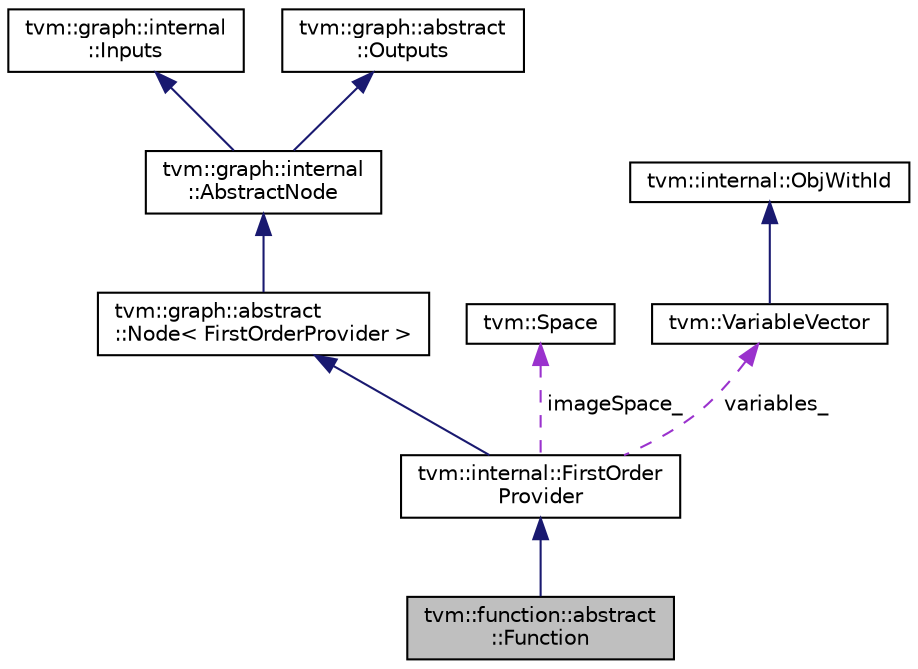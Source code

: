 digraph "tvm::function::abstract::Function"
{
  edge [fontname="Helvetica",fontsize="10",labelfontname="Helvetica",labelfontsize="10"];
  node [fontname="Helvetica",fontsize="10",shape=record];
  Node18 [label="tvm::function::abstract\l::Function",height=0.2,width=0.4,color="black", fillcolor="grey75", style="filled", fontcolor="black"];
  Node19 -> Node18 [dir="back",color="midnightblue",fontsize="10",style="solid",fontname="Helvetica"];
  Node19 [label="tvm::internal::FirstOrder\lProvider",height=0.2,width=0.4,color="black", fillcolor="white", style="filled",URL="$classtvm_1_1internal_1_1FirstOrderProvider.html"];
  Node20 -> Node19 [dir="back",color="midnightblue",fontsize="10",style="solid",fontname="Helvetica"];
  Node20 [label="tvm::graph::abstract\l::Node\< FirstOrderProvider \>",height=0.2,width=0.4,color="black", fillcolor="white", style="filled",URL="$classtvm_1_1graph_1_1abstract_1_1Node.html"];
  Node21 -> Node20 [dir="back",color="midnightblue",fontsize="10",style="solid",fontname="Helvetica"];
  Node21 [label="tvm::graph::internal\l::AbstractNode",height=0.2,width=0.4,color="black", fillcolor="white", style="filled",URL="$classtvm_1_1graph_1_1internal_1_1AbstractNode.html"];
  Node22 -> Node21 [dir="back",color="midnightblue",fontsize="10",style="solid",fontname="Helvetica"];
  Node22 [label="tvm::graph::internal\l::Inputs",height=0.2,width=0.4,color="black", fillcolor="white", style="filled",URL="$classtvm_1_1graph_1_1internal_1_1Inputs.html"];
  Node23 -> Node21 [dir="back",color="midnightblue",fontsize="10",style="solid",fontname="Helvetica"];
  Node23 [label="tvm::graph::abstract\l::Outputs",height=0.2,width=0.4,color="black", fillcolor="white", style="filled",URL="$classtvm_1_1graph_1_1abstract_1_1Outputs.html"];
  Node24 -> Node19 [dir="back",color="darkorchid3",fontsize="10",style="dashed",label=" imageSpace_" ,fontname="Helvetica"];
  Node24 [label="tvm::Space",height=0.2,width=0.4,color="black", fillcolor="white", style="filled",URL="$classtvm_1_1Space.html"];
  Node25 -> Node19 [dir="back",color="darkorchid3",fontsize="10",style="dashed",label=" variables_" ,fontname="Helvetica"];
  Node25 [label="tvm::VariableVector",height=0.2,width=0.4,color="black", fillcolor="white", style="filled",URL="$classtvm_1_1VariableVector.html"];
  Node26 -> Node25 [dir="back",color="midnightblue",fontsize="10",style="solid",fontname="Helvetica"];
  Node26 [label="tvm::internal::ObjWithId",height=0.2,width=0.4,color="black", fillcolor="white", style="filled",URL="$classtvm_1_1internal_1_1ObjWithId.html"];
}
